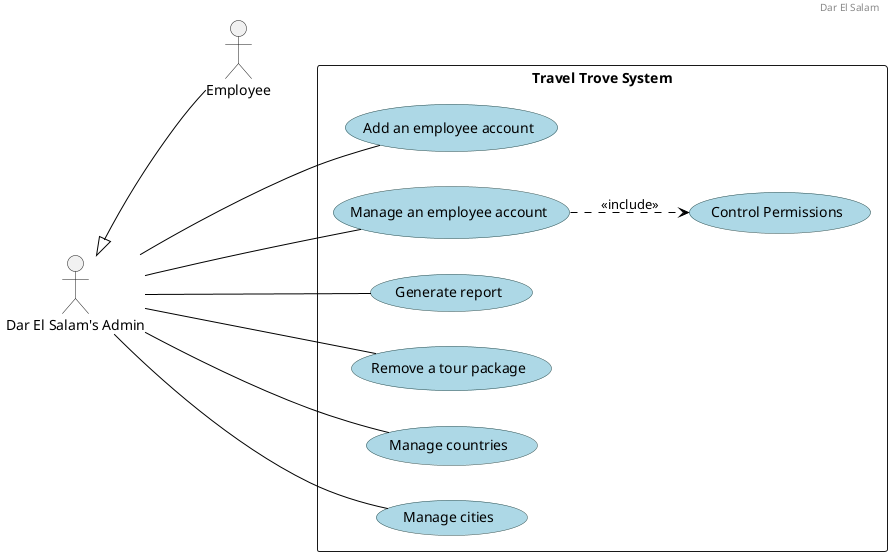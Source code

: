 @startuml
scale 1
left to right direction

header
Dar El Salam
endheader

' Custom skin parameters for use cases
skinparam usecase {
    BackgroundColor lightblue
    BorderColor DarkSlateGray
    ArrowColor Black
}

actor "Dar El Salam's Admin" as Admin

rectangle "Travel Trove System" {

    usecase "Add an employee account"
    usecase "Manage an employee account"
    usecase "Control Permissions"
    usecase "Generate report"
    usecase "Remove a tour package"
    usecase "Manage countries"
    usecase "Manage cities"

}

"Manage an employee account" ..> "Control Permissions" : <<include>>
Admin<|-- Employee
Admin --- "Add an employee account"
Admin -- "Manage an employee account"
Admin -- "Generate report"
Admin -- "Remove a tour package"
Admin -- "Manage countries"
Admin -- "Manage cities"

@enduml